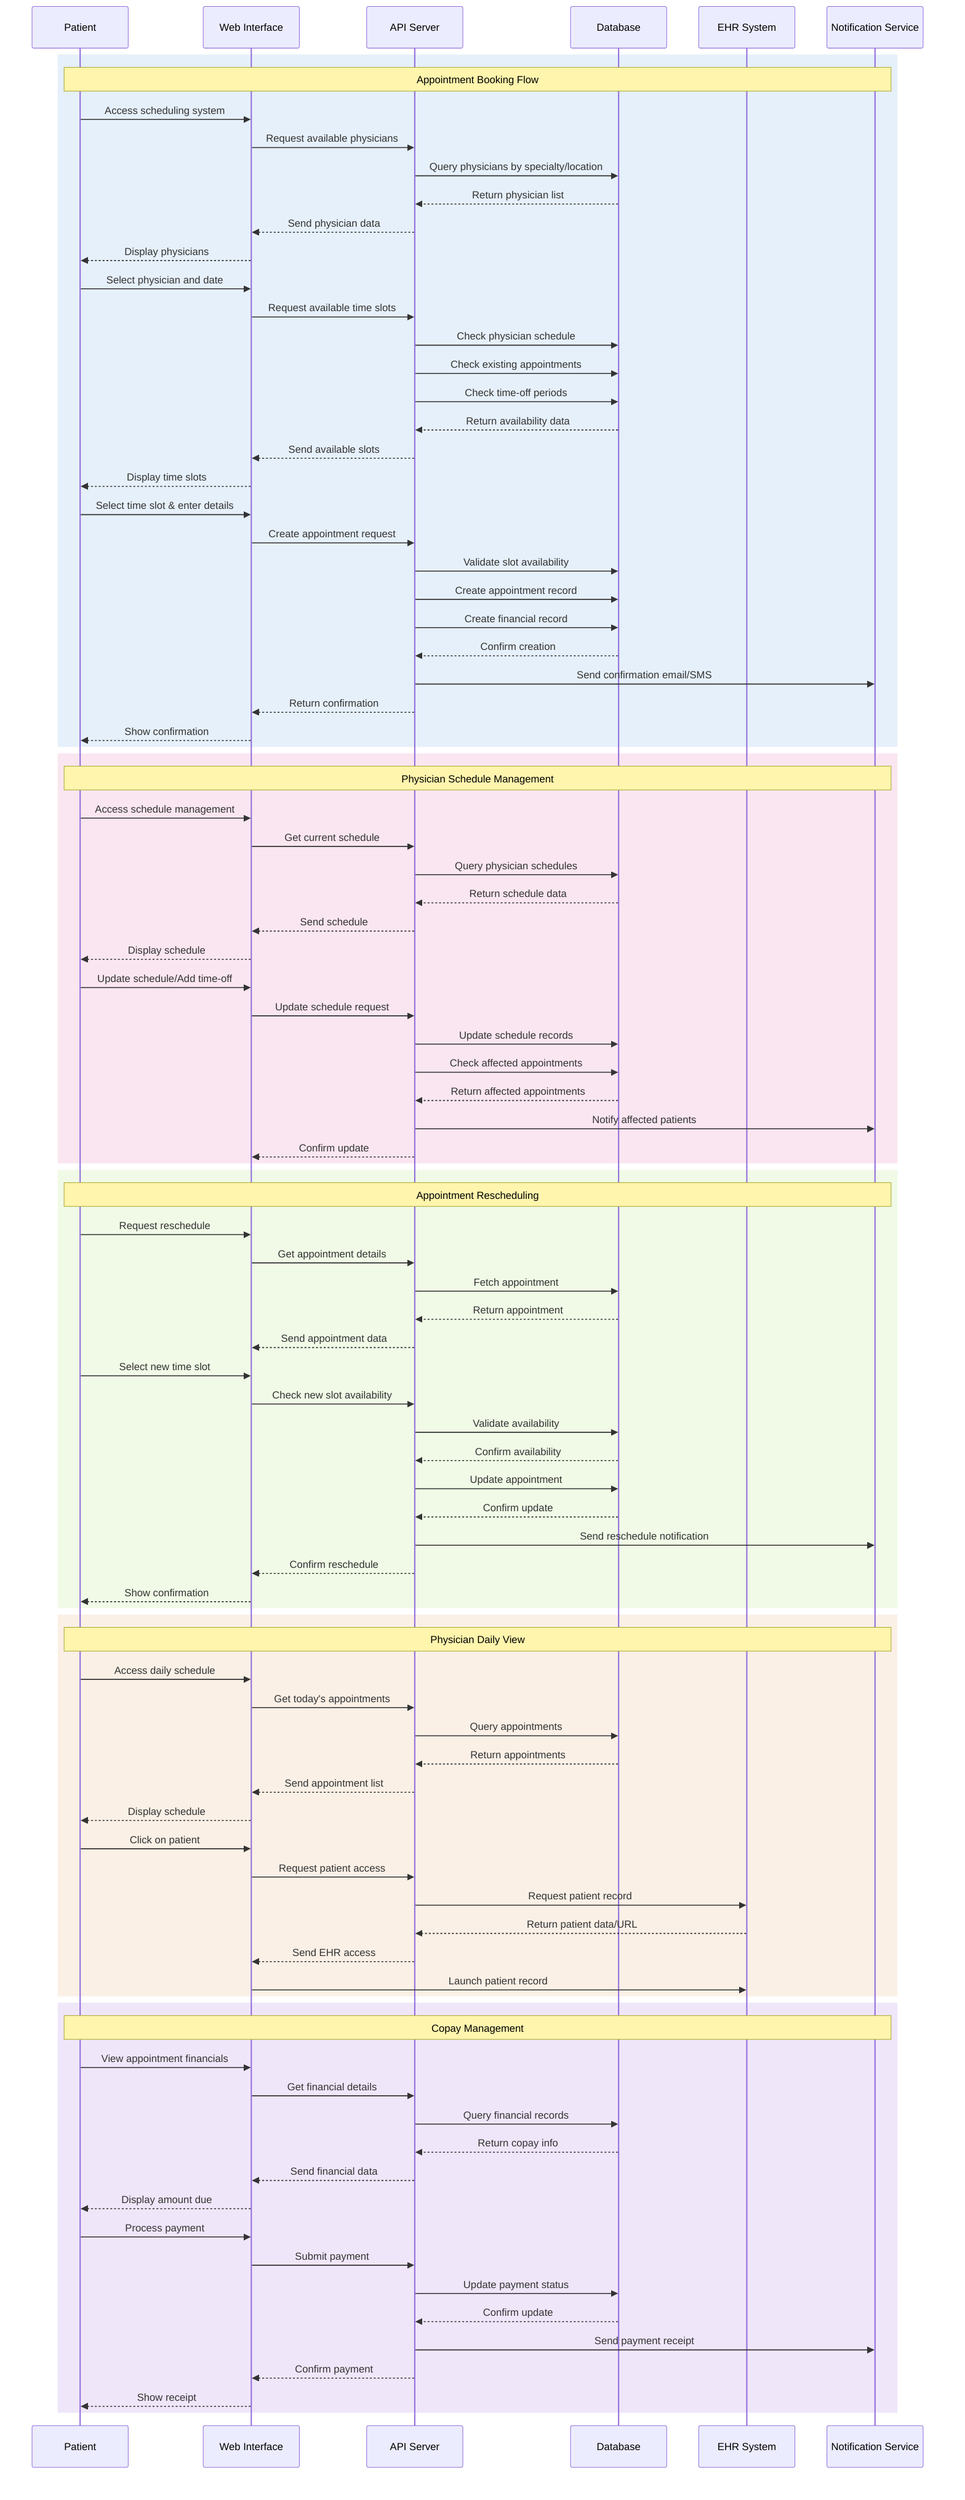 sequenceDiagram
    participant P as Patient
    participant UI as Web Interface
    participant API as API Server
    participant DB as Database
    participant EHR as EHR System
    participant NS as Notification Service

    %% Appointment Booking Flow
    rect rgb(230, 240, 250)
        Note over P,NS: Appointment Booking Flow
        P->>UI: Access scheduling system
        UI->>API: Request available physicians
        API->>DB: Query physicians by specialty/location
        DB-->>API: Return physician list
        API-->>UI: Send physician data
        UI-->>P: Display physicians
        
        P->>UI: Select physician and date
        UI->>API: Request available time slots
        API->>DB: Check physician schedule
        API->>DB: Check existing appointments
        API->>DB: Check time-off periods
        DB-->>API: Return availability data
        API-->>UI: Send available slots
        UI-->>P: Display time slots
        
        P->>UI: Select time slot & enter details
        UI->>API: Create appointment request
        API->>DB: Validate slot availability
        API->>DB: Create appointment record
        API->>DB: Create financial record
        DB-->>API: Confirm creation
        API->>NS: Send confirmation email/SMS
        API-->>UI: Return confirmation
        UI-->>P: Show confirmation
    end

    %% Physician Schedule Management
    rect rgb(250, 230, 240)
        Note over P,NS: Physician Schedule Management
        P->>UI: Access schedule management
        UI->>API: Get current schedule
        API->>DB: Query physician schedules
        DB-->>API: Return schedule data
        API-->>UI: Send schedule
        UI-->>P: Display schedule
        
        P->>UI: Update schedule/Add time-off
        UI->>API: Update schedule request
        API->>DB: Update schedule records
        API->>DB: Check affected appointments
        DB-->>API: Return affected appointments
        API->>NS: Notify affected patients
        API-->>UI: Confirm update
    end

    %% Appointment Rescheduling
    rect rgb(240, 250, 230)
        Note over P,NS: Appointment Rescheduling
        P->>UI: Request reschedule
        UI->>API: Get appointment details
        API->>DB: Fetch appointment
        DB-->>API: Return appointment
        API-->>UI: Send appointment data
        
        P->>UI: Select new time slot
        UI->>API: Check new slot availability
        API->>DB: Validate availability
        DB-->>API: Confirm availability
        API->>DB: Update appointment
        DB-->>API: Confirm update
        API->>NS: Send reschedule notification
        API-->>UI: Confirm reschedule
        UI-->>P: Show confirmation
    end

    %% Physician Viewing Appointments
    rect rgb(250, 240, 230)
        Note over P,NS: Physician Daily View
        P->>UI: Access daily schedule
        UI->>API: Get today's appointments
        API->>DB: Query appointments
        DB-->>API: Return appointments
        API-->>UI: Send appointment list
        UI-->>P: Display schedule
        
        P->>UI: Click on patient
        UI->>API: Request patient access
        API->>EHR: Request patient record
        EHR-->>API: Return patient data/URL
        API-->>UI: Send EHR access
        UI->>EHR: Launch patient record
    end

    %% Copay Management
    rect rgb(240, 230, 250)
        Note over P,NS: Copay Management
        P->>UI: View appointment financials
        UI->>API: Get financial details
        API->>DB: Query financial records
        DB-->>API: Return copay info
        API-->>UI: Send financial data
        UI-->>P: Display amount due
        
        P->>UI: Process payment
        UI->>API: Submit payment
        API->>DB: Update payment status
        DB-->>API: Confirm update
        API->>NS: Send payment receipt
        API-->>UI: Confirm payment
        UI-->>P: Show receipt
    end